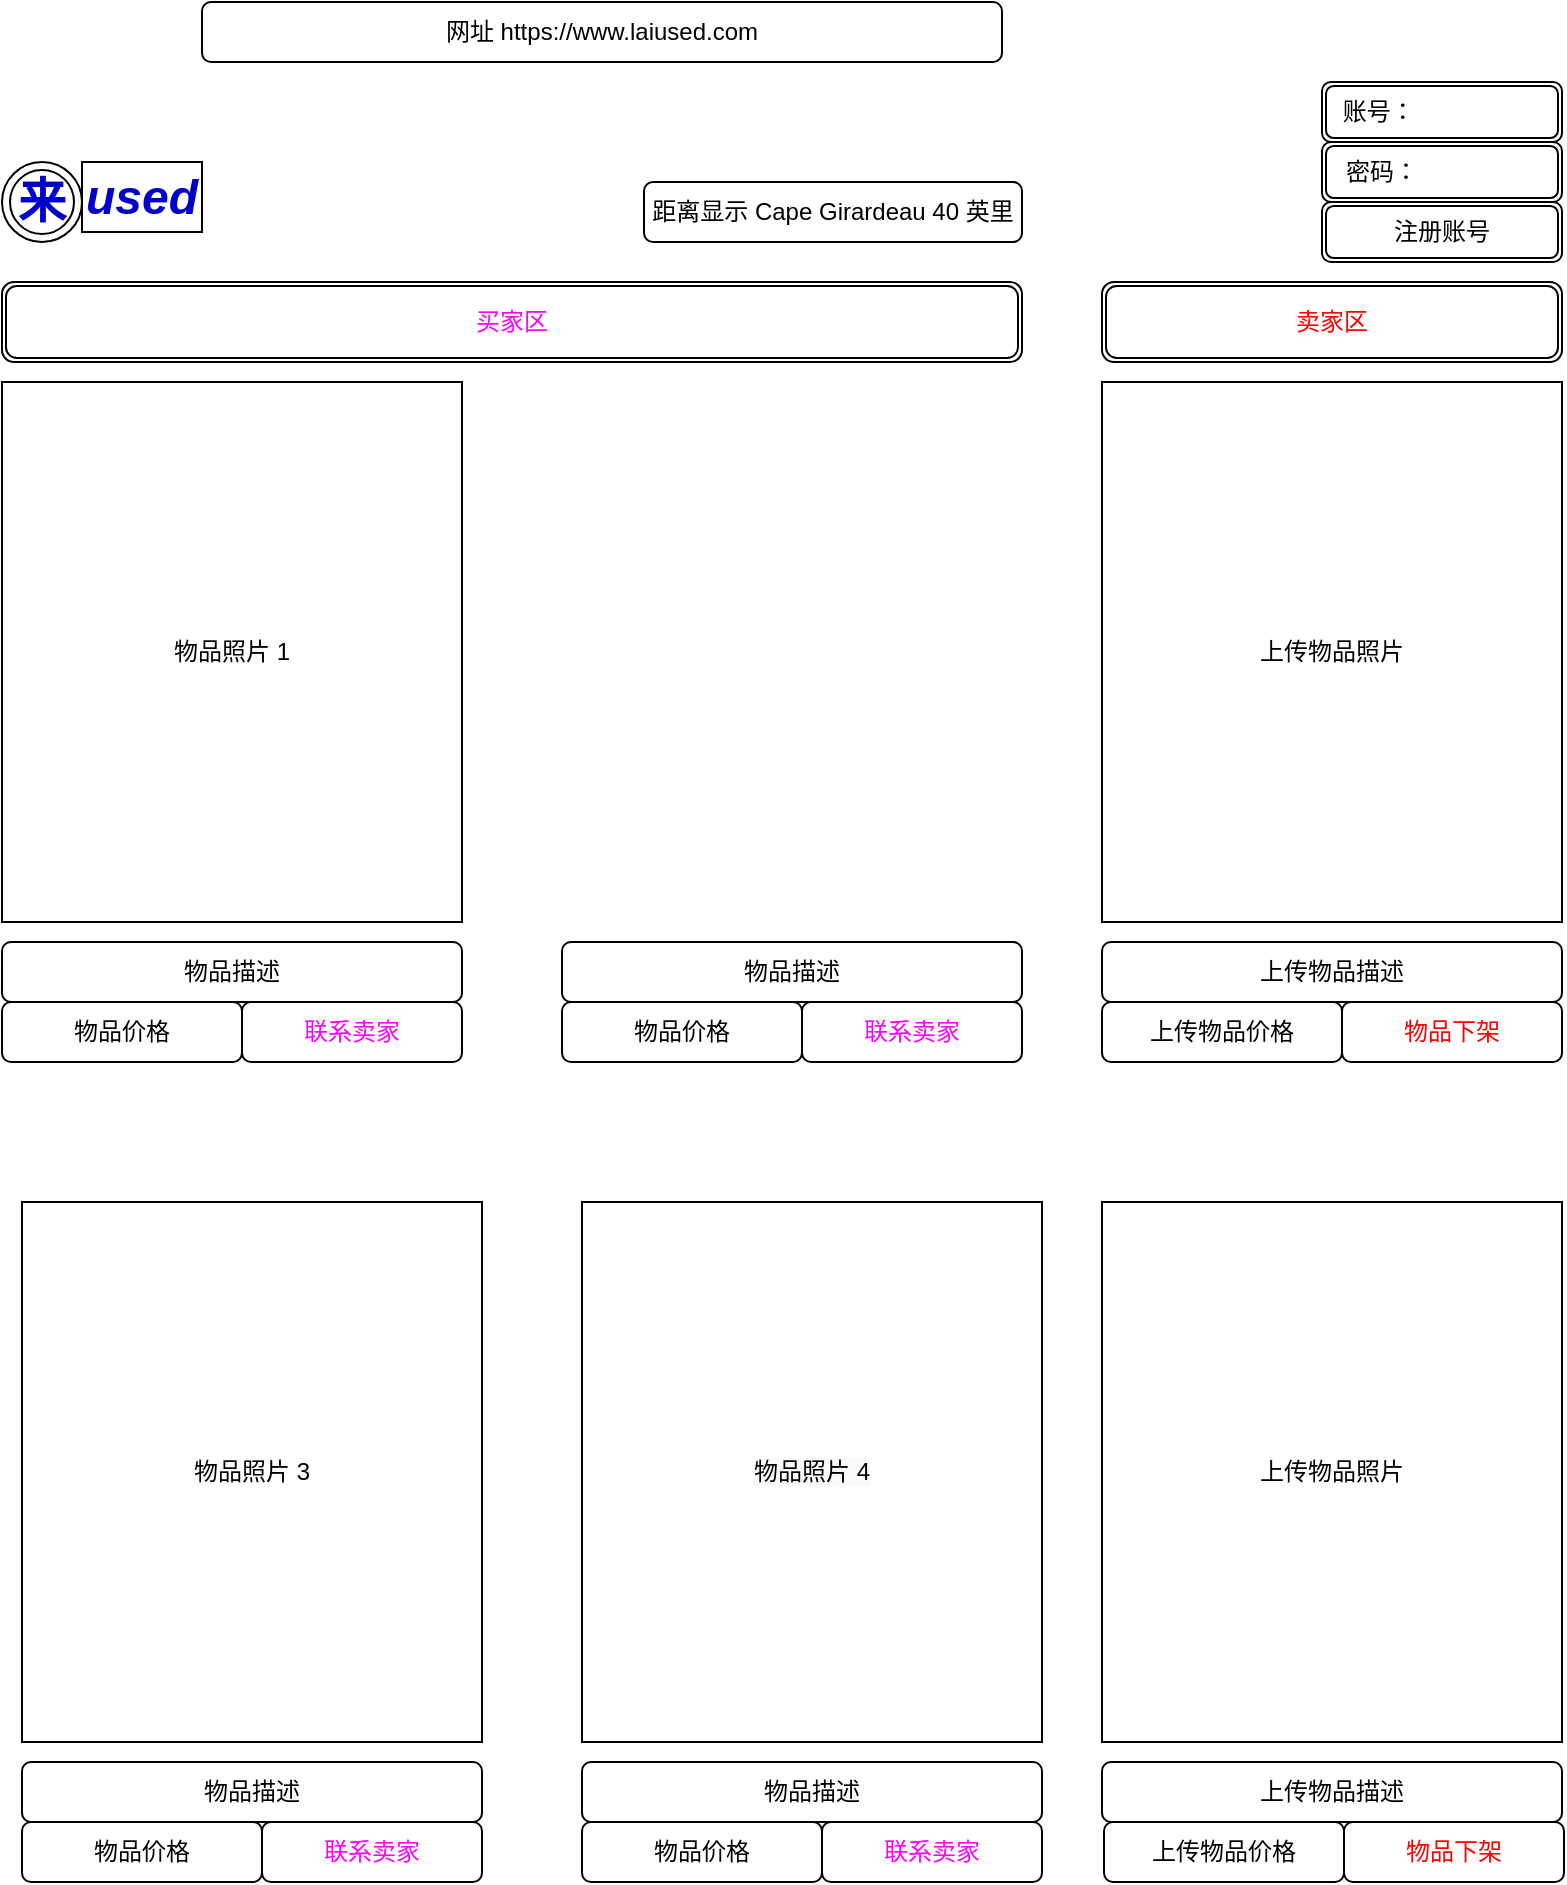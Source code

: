 <mxfile version="18.1.3" type="github">
  <diagram id="MRJRcy6MOMC9o1yr25aC" name="Page-1">
    <mxGraphModel dx="1422" dy="762" grid="1" gridSize="10" guides="1" tooltips="1" connect="1" arrows="1" fold="1" page="1" pageScale="1" pageWidth="850" pageHeight="1100" math="0" shadow="0">
      <root>
        <mxCell id="0" />
        <mxCell id="1" parent="0" />
        <mxCell id="QMPzKmdNtREgFusveCCo-1" value="物品照片 1" style="rounded=0;whiteSpace=wrap;html=1;" vertex="1" parent="1">
          <mxGeometry y="200" width="230" height="270" as="geometry" />
        </mxCell>
        <mxCell id="QMPzKmdNtREgFusveCCo-7" value="物品照片 3" style="rounded=0;whiteSpace=wrap;html=1;" vertex="1" parent="1">
          <mxGeometry x="10" y="610" width="230" height="270" as="geometry" />
        </mxCell>
        <mxCell id="QMPzKmdNtREgFusveCCo-9" value="&lt;span style=&quot;color: rgb(0, 0, 0); font-family: Helvetica; font-size: 12px; font-style: normal; font-variant-ligatures: normal; font-variant-caps: normal; font-weight: 400; letter-spacing: normal; orphans: 2; text-align: center; text-indent: 0px; text-transform: none; widows: 2; word-spacing: 0px; -webkit-text-stroke-width: 0px; background-color: rgb(248, 249, 250); text-decoration-thickness: initial; text-decoration-style: initial; text-decoration-color: initial; float: none; display: inline !important;&quot;&gt;物品照片 4&lt;br&gt;&lt;/span&gt;" style="rounded=0;whiteSpace=wrap;html=1;" vertex="1" parent="1">
          <mxGeometry x="290" y="610" width="230" height="270" as="geometry" />
        </mxCell>
        <mxCell id="QMPzKmdNtREgFusveCCo-10" value="物品描述" style="rounded=1;whiteSpace=wrap;html=1;" vertex="1" parent="1">
          <mxGeometry y="480" width="230" height="30" as="geometry" />
        </mxCell>
        <mxCell id="QMPzKmdNtREgFusveCCo-12" value="物品价格" style="rounded=1;whiteSpace=wrap;html=1;" vertex="1" parent="1">
          <mxGeometry y="510" width="120" height="30" as="geometry" />
        </mxCell>
        <mxCell id="QMPzKmdNtREgFusveCCo-23" value="物品描述" style="rounded=1;whiteSpace=wrap;html=1;" vertex="1" parent="1">
          <mxGeometry x="280" y="480" width="230" height="30" as="geometry" />
        </mxCell>
        <mxCell id="QMPzKmdNtREgFusveCCo-27" value="&lt;font color=&quot;#ff00ff&quot;&gt;联系卖家&lt;/font&gt;" style="rounded=1;whiteSpace=wrap;html=1;" vertex="1" parent="1">
          <mxGeometry x="120" y="510" width="110" height="30" as="geometry" />
        </mxCell>
        <mxCell id="QMPzKmdNtREgFusveCCo-29" value="物品价格" style="rounded=1;whiteSpace=wrap;html=1;" vertex="1" parent="1">
          <mxGeometry x="290" y="920" width="120" height="30" as="geometry" />
        </mxCell>
        <mxCell id="QMPzKmdNtREgFusveCCo-30" value="物品价格" style="rounded=1;whiteSpace=wrap;html=1;" vertex="1" parent="1">
          <mxGeometry x="10" y="920" width="120" height="30" as="geometry" />
        </mxCell>
        <mxCell id="QMPzKmdNtREgFusveCCo-31" value="物品价格" style="rounded=1;whiteSpace=wrap;html=1;" vertex="1" parent="1">
          <mxGeometry x="280" y="510" width="120" height="30" as="geometry" />
        </mxCell>
        <mxCell id="QMPzKmdNtREgFusveCCo-35" value="物品描述" style="rounded=1;whiteSpace=wrap;html=1;" vertex="1" parent="1">
          <mxGeometry x="290" y="890" width="230" height="30" as="geometry" />
        </mxCell>
        <mxCell id="QMPzKmdNtREgFusveCCo-36" value="物品描述" style="rounded=1;whiteSpace=wrap;html=1;" vertex="1" parent="1">
          <mxGeometry x="10" y="890" width="230" height="30" as="geometry" />
        </mxCell>
        <mxCell id="QMPzKmdNtREgFusveCCo-38" value="网址 https://www.laiused.com" style="rounded=1;whiteSpace=wrap;html=1;" vertex="1" parent="1">
          <mxGeometry x="100" y="10" width="400" height="30" as="geometry" />
        </mxCell>
        <mxCell id="QMPzKmdNtREgFusveCCo-41" value="&lt;font color=&quot;#ff00ff&quot;&gt;联系卖家&lt;/font&gt;" style="rounded=1;whiteSpace=wrap;html=1;" vertex="1" parent="1">
          <mxGeometry x="410" y="920" width="110" height="30" as="geometry" />
        </mxCell>
        <mxCell id="QMPzKmdNtREgFusveCCo-42" value="&lt;font color=&quot;#ff00ff&quot;&gt;联系卖家&lt;/font&gt;" style="rounded=1;whiteSpace=wrap;html=1;" vertex="1" parent="1">
          <mxGeometry x="130" y="920" width="110" height="30" as="geometry" />
        </mxCell>
        <mxCell id="QMPzKmdNtREgFusveCCo-43" value="&lt;font color=&quot;#ff00ff&quot;&gt;联系卖家&lt;/font&gt;" style="rounded=1;whiteSpace=wrap;html=1;" vertex="1" parent="1">
          <mxGeometry x="400" y="510" width="110" height="30" as="geometry" />
        </mxCell>
        <mxCell id="QMPzKmdNtREgFusveCCo-44" value="上传物品照片" style="rounded=0;whiteSpace=wrap;html=1;" vertex="1" parent="1">
          <mxGeometry x="550" y="200" width="230" height="270" as="geometry" />
        </mxCell>
        <mxCell id="QMPzKmdNtREgFusveCCo-45" value="上传物品描述" style="rounded=1;whiteSpace=wrap;html=1;" vertex="1" parent="1">
          <mxGeometry x="550" y="480" width="230" height="30" as="geometry" />
        </mxCell>
        <mxCell id="QMPzKmdNtREgFusveCCo-46" value="上传物品价格" style="rounded=1;whiteSpace=wrap;html=1;" vertex="1" parent="1">
          <mxGeometry x="550" y="510" width="120" height="30" as="geometry" />
        </mxCell>
        <mxCell id="QMPzKmdNtREgFusveCCo-47" value="&lt;font color=&quot;#ff0000&quot;&gt;物品下架&lt;/font&gt;" style="rounded=1;whiteSpace=wrap;html=1;" vertex="1" parent="1">
          <mxGeometry x="670" y="510" width="110" height="30" as="geometry" />
        </mxCell>
        <mxCell id="QMPzKmdNtREgFusveCCo-48" value="&lt;font color=&quot;#000000&quot;&gt;距离显示 Cape Girardeau 40 英里&lt;/font&gt;" style="rounded=1;whiteSpace=wrap;html=1;fontColor=#FF00FF;" vertex="1" parent="1">
          <mxGeometry x="321" y="100" width="189" height="30" as="geometry" />
        </mxCell>
        <mxCell id="QMPzKmdNtREgFusveCCo-54" value="账号：&amp;nbsp; &amp;nbsp; &amp;nbsp; &amp;nbsp; &amp;nbsp; &amp;nbsp; &amp;nbsp; &amp;nbsp; &amp;nbsp; &amp;nbsp;" style="shape=ext;double=1;rounded=1;whiteSpace=wrap;html=1;fontColor=#000000;" vertex="1" parent="1">
          <mxGeometry x="660" y="50" width="120" height="30" as="geometry" />
        </mxCell>
        <mxCell id="QMPzKmdNtREgFusveCCo-55" value="密码：&amp;nbsp; &amp;nbsp; &amp;nbsp; &amp;nbsp; &amp;nbsp; &amp;nbsp; &amp;nbsp; &amp;nbsp; &amp;nbsp;&amp;nbsp;" style="shape=ext;double=1;rounded=1;whiteSpace=wrap;html=1;fontColor=#000000;" vertex="1" parent="1">
          <mxGeometry x="660" y="80" width="120" height="30" as="geometry" />
        </mxCell>
        <mxCell id="QMPzKmdNtREgFusveCCo-56" value="注册账号" style="shape=ext;double=1;rounded=1;whiteSpace=wrap;html=1;fontColor=#000000;" vertex="1" parent="1">
          <mxGeometry x="660" y="110" width="120" height="30" as="geometry" />
        </mxCell>
        <mxCell id="QMPzKmdNtREgFusveCCo-57" value="上传物品照片" style="rounded=0;whiteSpace=wrap;html=1;" vertex="1" parent="1">
          <mxGeometry x="550" y="610" width="230" height="270" as="geometry" />
        </mxCell>
        <mxCell id="QMPzKmdNtREgFusveCCo-58" value="上传物品描述" style="rounded=1;whiteSpace=wrap;html=1;" vertex="1" parent="1">
          <mxGeometry x="550" y="890" width="230" height="30" as="geometry" />
        </mxCell>
        <mxCell id="QMPzKmdNtREgFusveCCo-59" value="上传物品价格" style="rounded=1;whiteSpace=wrap;html=1;" vertex="1" parent="1">
          <mxGeometry x="551" y="920" width="120" height="30" as="geometry" />
        </mxCell>
        <mxCell id="QMPzKmdNtREgFusveCCo-61" value="&lt;font color=&quot;#ff0000&quot;&gt;物品下架&lt;/font&gt;" style="rounded=1;whiteSpace=wrap;html=1;" vertex="1" parent="1">
          <mxGeometry x="671" y="920" width="110" height="30" as="geometry" />
        </mxCell>
        <mxCell id="QMPzKmdNtREgFusveCCo-65" value="卖家区" style="shape=ext;double=1;rounded=1;whiteSpace=wrap;html=1;fontColor=#FF0000;" vertex="1" parent="1">
          <mxGeometry x="550" y="150" width="230" height="40" as="geometry" />
        </mxCell>
        <mxCell id="QMPzKmdNtREgFusveCCo-66" value="&lt;span style=&quot;&quot;&gt;买家区&lt;/span&gt;" style="shape=ext;double=1;rounded=1;whiteSpace=wrap;html=1;fontColor=#FF00FF;" vertex="1" parent="1">
          <mxGeometry y="150" width="510" height="40" as="geometry" />
        </mxCell>
        <mxCell id="QMPzKmdNtREgFusveCCo-67" value="&lt;b&gt;&lt;font color=&quot;#0000cc&quot; style=&quot;font-size: 24px;&quot;&gt;来&lt;/font&gt;&lt;/b&gt;" style="ellipse;shape=doubleEllipse;whiteSpace=wrap;html=1;aspect=fixed;fontColor=#FF00FF;" vertex="1" parent="1">
          <mxGeometry y="90" width="40" height="40" as="geometry" />
        </mxCell>
        <mxCell id="QMPzKmdNtREgFusveCCo-69" value="&lt;b&gt;&lt;i&gt;used&lt;/i&gt;&lt;/b&gt;" style="whiteSpace=wrap;html=1;fontSize=24;fontColor=#0000CC;" vertex="1" parent="1">
          <mxGeometry x="40" y="90" width="60" height="35" as="geometry" />
        </mxCell>
      </root>
    </mxGraphModel>
  </diagram>
</mxfile>
